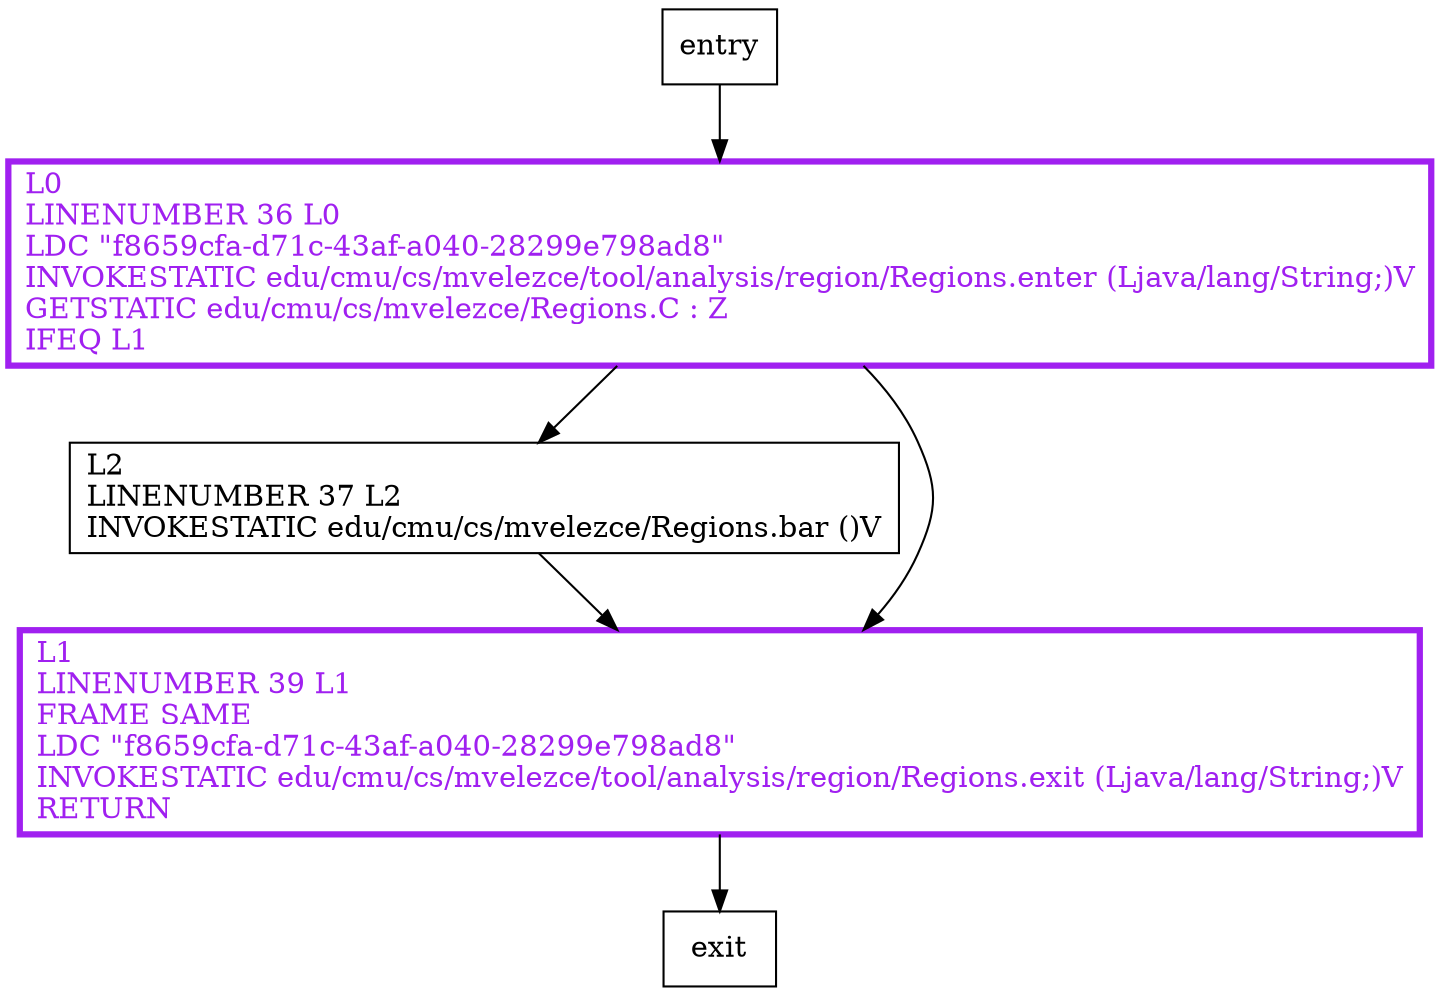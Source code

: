 digraph woo {
node [shape=record];
397639322 [label="L2\lLINENUMBER 37 L2\lINVOKESTATIC edu/cmu/cs/mvelezce/Regions.bar ()V\l"];
219594319 [label="L1\lLINENUMBER 39 L1\lFRAME SAME\lLDC \"f8659cfa-d71c-43af-a040-28299e798ad8\"\lINVOKESTATIC edu/cmu/cs/mvelezce/tool/analysis/region/Regions.exit (Ljava/lang/String;)V\lRETURN\l"];
1679022055 [label="L0\lLINENUMBER 36 L0\lLDC \"f8659cfa-d71c-43af-a040-28299e798ad8\"\lINVOKESTATIC edu/cmu/cs/mvelezce/tool/analysis/region/Regions.enter (Ljava/lang/String;)V\lGETSTATIC edu/cmu/cs/mvelezce/Regions.C : Z\lIFEQ L1\l"];
entry;
exit;
entry -> 1679022055;
397639322 -> 219594319;
219594319 -> exit;
1679022055 -> 397639322;
1679022055 -> 219594319;
219594319[fontcolor="purple", penwidth=3, color="purple"];
1679022055[fontcolor="purple", penwidth=3, color="purple"];
}
